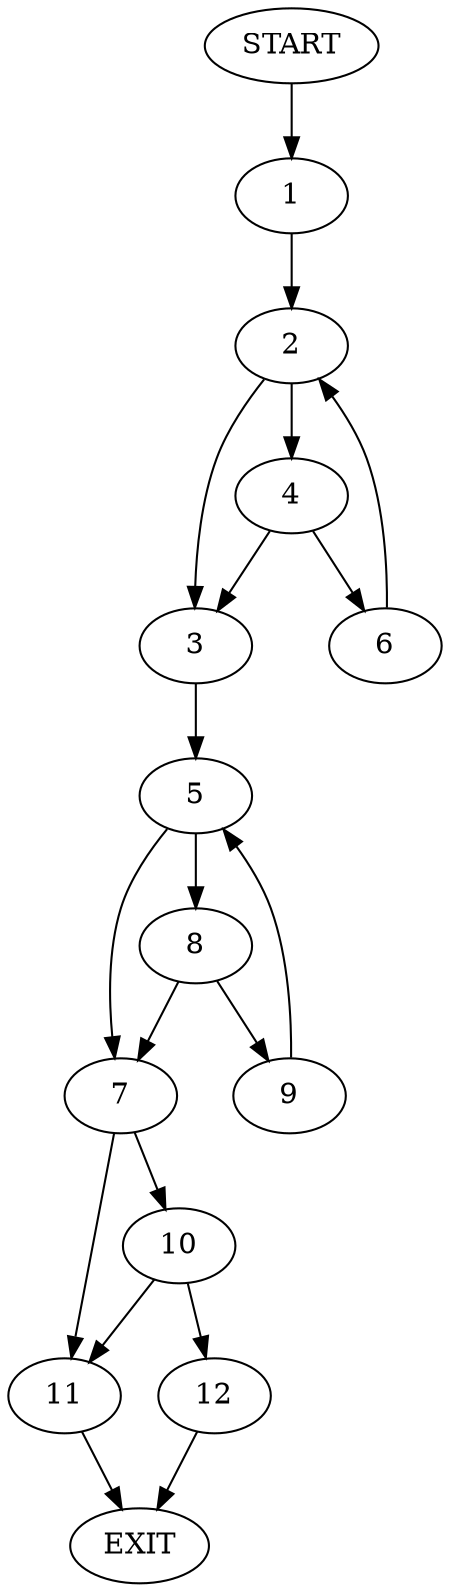 digraph {
0 [label="START"]
13 [label="EXIT"]
0 -> 1
1 -> 2
2 -> 3
2 -> 4
3 -> 5
4 -> 3
4 -> 6
6 -> 2
5 -> 7
5 -> 8
8 -> 7
8 -> 9
7 -> 10
7 -> 11
9 -> 5
10 -> 12
10 -> 11
11 -> 13
12 -> 13
}
